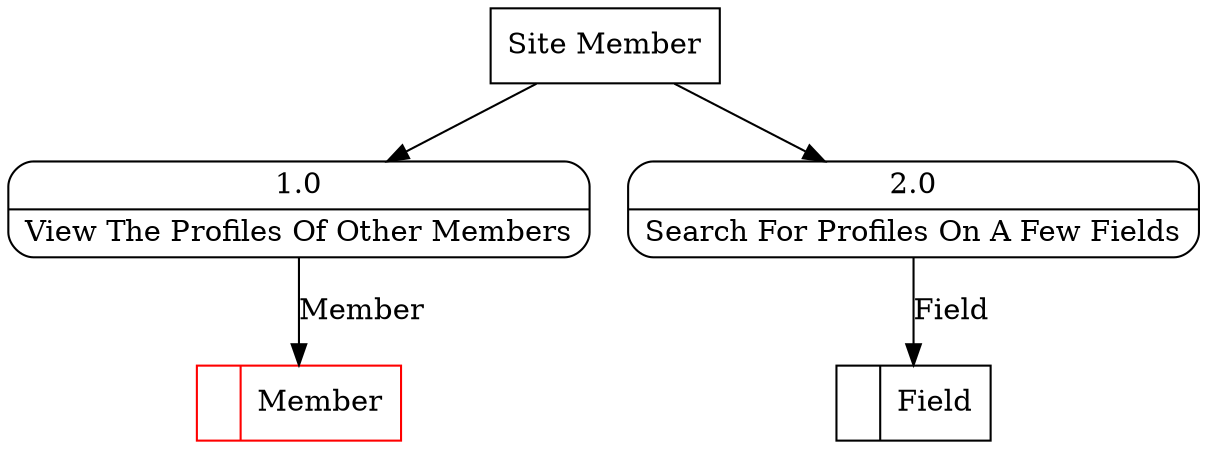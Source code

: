 digraph dfd2{ 
node[shape=record]
200 [label="<f0>  |<f1> Member " color=red];
201 [label="<f0>  |<f1> Field " ];
202 [label="Site Member" shape=box];
203 [label="{<f0> 1.0|<f1> View The Profiles Of Other Members }" shape=Mrecord];
204 [label="{<f0> 2.0|<f1> Search For Profiles On A Few Fields }" shape=Mrecord];
202 -> 203
202 -> 204
203 -> 200 [label="Member"]
204 -> 201 [label="Field"]
}